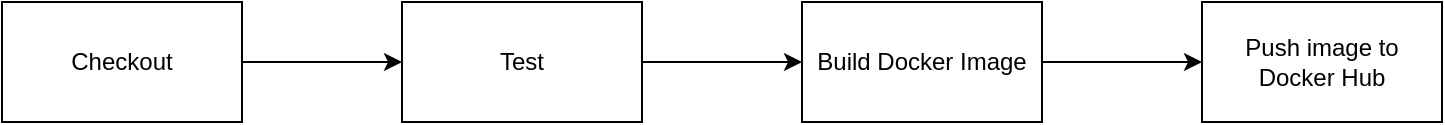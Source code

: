<mxfile version="13.10.4" type="github">
  <diagram id="zT1P_aaiEAX8ucu5IzGW" name="Page-1">
    <mxGraphModel dx="1422" dy="1805" grid="1" gridSize="10" guides="1" tooltips="1" connect="1" arrows="1" fold="1" page="1" pageScale="1" pageWidth="850" pageHeight="1100" math="0" shadow="0">
      <root>
        <mxCell id="0" />
        <mxCell id="1" parent="0" />
        <mxCell id="3k6nriDuO7AtOeKEkObB-4" value="" style="edgeStyle=orthogonalEdgeStyle;rounded=0;orthogonalLoop=1;jettySize=auto;html=1;" edge="1" parent="1" source="3k6nriDuO7AtOeKEkObB-1" target="3k6nriDuO7AtOeKEkObB-3">
          <mxGeometry relative="1" as="geometry" />
        </mxCell>
        <mxCell id="3k6nriDuO7AtOeKEkObB-1" value="&lt;div&gt;Checkout&lt;/div&gt;" style="rounded=0;whiteSpace=wrap;html=1;" vertex="1" parent="1">
          <mxGeometry x="80" y="360" width="120" height="60" as="geometry" />
        </mxCell>
        <mxCell id="3k6nriDuO7AtOeKEkObB-6" value="" style="edgeStyle=orthogonalEdgeStyle;rounded=0;orthogonalLoop=1;jettySize=auto;html=1;" edge="1" parent="1" source="3k6nriDuO7AtOeKEkObB-3" target="3k6nriDuO7AtOeKEkObB-5">
          <mxGeometry relative="1" as="geometry" />
        </mxCell>
        <mxCell id="3k6nriDuO7AtOeKEkObB-3" value="Test" style="rounded=0;whiteSpace=wrap;html=1;" vertex="1" parent="1">
          <mxGeometry x="280" y="360" width="120" height="60" as="geometry" />
        </mxCell>
        <mxCell id="3k6nriDuO7AtOeKEkObB-8" value="" style="edgeStyle=orthogonalEdgeStyle;rounded=0;orthogonalLoop=1;jettySize=auto;html=1;" edge="1" parent="1" source="3k6nriDuO7AtOeKEkObB-5" target="3k6nriDuO7AtOeKEkObB-7">
          <mxGeometry relative="1" as="geometry" />
        </mxCell>
        <mxCell id="3k6nriDuO7AtOeKEkObB-5" value="Build Docker Image" style="rounded=0;whiteSpace=wrap;html=1;" vertex="1" parent="1">
          <mxGeometry x="480" y="360" width="120" height="60" as="geometry" />
        </mxCell>
        <mxCell id="3k6nriDuO7AtOeKEkObB-7" value="Push image to Docker Hub" style="rounded=0;whiteSpace=wrap;html=1;" vertex="1" parent="1">
          <mxGeometry x="680" y="360" width="120" height="60" as="geometry" />
        </mxCell>
      </root>
    </mxGraphModel>
  </diagram>
</mxfile>
